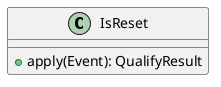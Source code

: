 @startuml

    class IsReset [[IsReset.html]] {
        +apply(Event): QualifyResult
    }

@enduml
